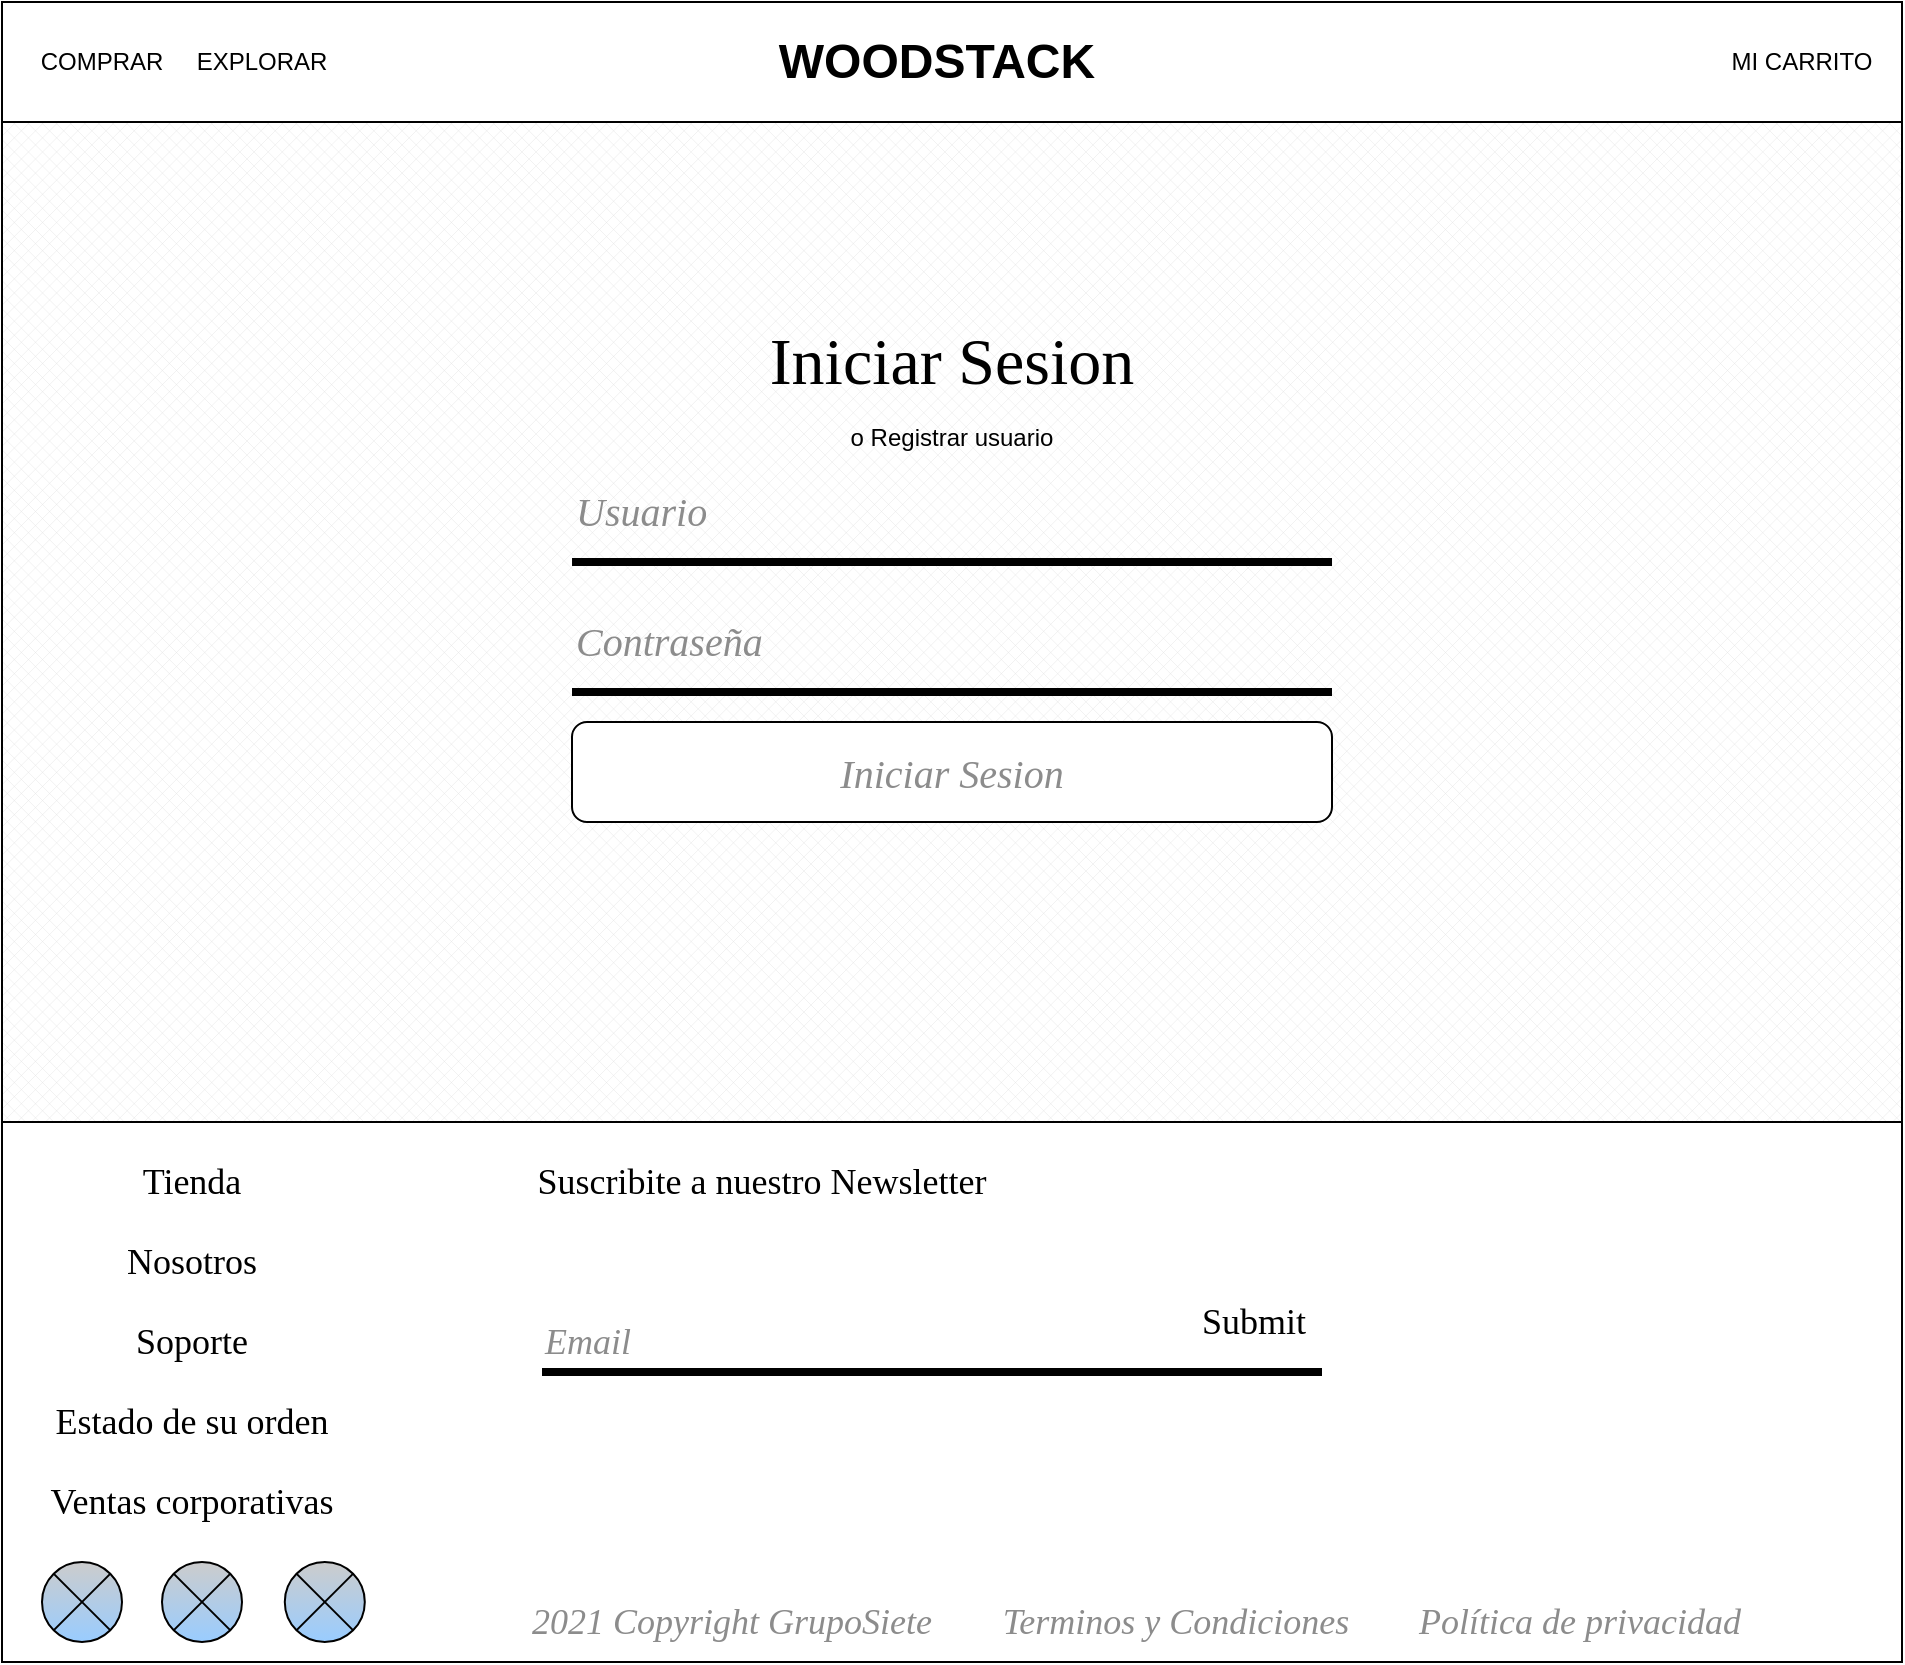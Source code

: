 <mxfile version="15.0.6" type="device"><diagram id="USe4JFsGSa7sNYRFQ6wo" name="Page-1"><mxGraphModel dx="2297" dy="767" grid="1" gridSize="10" guides="1" tooltips="1" connect="1" arrows="1" fold="1" page="1" pageScale="1" pageWidth="850" pageHeight="1100" math="0" shadow="0"><root><mxCell id="0"/><mxCell id="1" parent="0"/><mxCell id="Z_aT51mVQ_p7hwiLcuFR-1" value="" style="rounded=0;whiteSpace=wrap;html=1;" parent="1" vertex="1"><mxGeometry x="-100" width="950" height="60" as="geometry"/></mxCell><mxCell id="Z_aT51mVQ_p7hwiLcuFR-2" value="MI CARRITO&lt;br&gt;" style="text;html=1;strokeColor=none;fillColor=none;align=center;verticalAlign=middle;whiteSpace=wrap;rounded=0;" parent="1" vertex="1"><mxGeometry x="760" y="20" width="80" height="20" as="geometry"/></mxCell><mxCell id="Z_aT51mVQ_p7hwiLcuFR-3" value="&lt;h1&gt;WOODSTACK&lt;/h1&gt;" style="text;html=1;strokeColor=none;fillColor=none;align=center;verticalAlign=middle;whiteSpace=wrap;rounded=0;" parent="1" vertex="1"><mxGeometry x="280" y="15" width="175" height="30" as="geometry"/></mxCell><mxCell id="Z_aT51mVQ_p7hwiLcuFR-4" value="COMPRAR" style="text;html=1;strokeColor=none;fillColor=none;align=center;verticalAlign=middle;whiteSpace=wrap;rounded=0;" parent="1" vertex="1"><mxGeometry x="-90" y="20" width="80" height="20" as="geometry"/></mxCell><mxCell id="Z_aT51mVQ_p7hwiLcuFR-5" value="EXPLORAR" style="text;html=1;strokeColor=none;fillColor=none;align=center;verticalAlign=middle;whiteSpace=wrap;rounded=0;" parent="1" vertex="1"><mxGeometry x="-10" y="20" width="80" height="20" as="geometry"/></mxCell><mxCell id="Z_aT51mVQ_p7hwiLcuFR-12" value="" style="verticalLabelPosition=bottom;verticalAlign=top;html=1;shape=mxgraph.basic.patternFillRect;fillStyle=diagGrid;step=5;fillStrokeWidth=0.2;fillStrokeColor=#dddddd;" parent="1" vertex="1"><mxGeometry x="-100" y="60" width="950" height="500" as="geometry"/></mxCell><mxCell id="Z_aT51mVQ_p7hwiLcuFR-13" value="Iniciar Sesion" style="text;strokeColor=none;fillColor=none;html=1;fontSize=33;fontStyle=0;verticalAlign=middle;align=center;fontFamily=Lucida Console;whiteSpace=wrap;" parent="1" vertex="1"><mxGeometry x="185.01" y="160" width="380" height="40" as="geometry"/></mxCell><UserObject label="o Registrar usuario" placeholders="1" name="Variable" id="Z_aT51mVQ_p7hwiLcuFR-14"><mxCell style="text;html=1;strokeColor=none;fillColor=none;align=center;verticalAlign=middle;whiteSpace=wrap;overflow=hidden;" parent="1" vertex="1"><mxGeometry x="185.01" y="200" width="380" height="35" as="geometry"/></mxCell></UserObject><mxCell id="Z_aT51mVQ_p7hwiLcuFR-68" value="" style="rounded=0;whiteSpace=wrap;html=1;" parent="1" vertex="1"><mxGeometry x="-100" y="560" width="950" height="270" as="geometry"/></mxCell><mxCell id="Z_aT51mVQ_p7hwiLcuFR-69" value="Tienda" style="text;html=1;strokeColor=none;fillColor=none;align=center;verticalAlign=middle;whiteSpace=wrap;rounded=0;fontSize=18;fontFamily=Lucida Console;" parent="1" vertex="1"><mxGeometry x="-100" y="570" width="190" height="40" as="geometry"/></mxCell><mxCell id="Z_aT51mVQ_p7hwiLcuFR-70" value="Nosotros" style="text;html=1;strokeColor=none;fillColor=none;align=center;verticalAlign=middle;whiteSpace=wrap;rounded=0;fontSize=18;fontFamily=Lucida Console;" parent="1" vertex="1"><mxGeometry x="-100" y="610" width="190" height="40" as="geometry"/></mxCell><mxCell id="Z_aT51mVQ_p7hwiLcuFR-71" value="Soporte" style="text;html=1;strokeColor=none;fillColor=none;align=center;verticalAlign=middle;whiteSpace=wrap;rounded=0;fontSize=18;fontFamily=Lucida Console;" parent="1" vertex="1"><mxGeometry x="-100" y="650" width="190" height="40" as="geometry"/></mxCell><mxCell id="Z_aT51mVQ_p7hwiLcuFR-72" value="Estado de su orden" style="text;html=1;strokeColor=none;fillColor=none;align=center;verticalAlign=middle;whiteSpace=wrap;rounded=0;fontSize=18;fontFamily=Lucida Console;" parent="1" vertex="1"><mxGeometry x="-100" y="690" width="190" height="40" as="geometry"/></mxCell><mxCell id="Z_aT51mVQ_p7hwiLcuFR-73" value="Ventas corporativas" style="text;html=1;strokeColor=none;fillColor=none;align=center;verticalAlign=middle;whiteSpace=wrap;rounded=0;fontSize=18;fontFamily=Lucida Console;" parent="1" vertex="1"><mxGeometry x="-100" y="730" width="190" height="40" as="geometry"/></mxCell><mxCell id="Z_aT51mVQ_p7hwiLcuFR-74" value="" style="shape=sumEllipse;perimeter=ellipsePerimeter;whiteSpace=wrap;html=1;backgroundOutline=1;shadow=0;fontFamily=Lucida Console;fontSize=18;fontColor=#8A8A8A;fillColor=#CCCCCC;gradientColor=#99CCFF;align=left;" parent="1" vertex="1"><mxGeometry x="-80" y="780" width="40" height="40" as="geometry"/></mxCell><mxCell id="Z_aT51mVQ_p7hwiLcuFR-75" value="" style="shape=sumEllipse;perimeter=ellipsePerimeter;whiteSpace=wrap;html=1;backgroundOutline=1;shadow=0;fontFamily=Lucida Console;fontSize=18;fontColor=#8A8A8A;fillColor=#CCCCCC;gradientColor=#99CCFF;align=left;" parent="1" vertex="1"><mxGeometry x="-20" y="780" width="40" height="40" as="geometry"/></mxCell><mxCell id="Z_aT51mVQ_p7hwiLcuFR-76" value="" style="shape=sumEllipse;perimeter=ellipsePerimeter;whiteSpace=wrap;html=1;backgroundOutline=1;shadow=0;fontFamily=Lucida Console;fontSize=18;fontColor=#8A8A8A;fillColor=#CCCCCC;gradientColor=#99CCFF;align=left;" parent="1" vertex="1"><mxGeometry x="41.4" y="780" width="40" height="40" as="geometry"/></mxCell><mxCell id="Z_aT51mVQ_p7hwiLcuFR-77" value="Suscribite a nuestro Newsletter" style="text;html=1;strokeColor=none;fillColor=none;align=center;verticalAlign=middle;whiteSpace=wrap;rounded=0;fontSize=18;fontFamily=Lucida Console;" parent="1" vertex="1"><mxGeometry x="150" y="570" width="260" height="40" as="geometry"/></mxCell><mxCell id="Z_aT51mVQ_p7hwiLcuFR-79" value="" style="line;strokeWidth=4;html=1;perimeter=backbonePerimeter;points=[];outlineConnect=0;shadow=0;fontFamily=Lucida Console;fontSize=18;fontColor=#8A8A8A;fillColor=#CCCCCC;gradientColor=#99CCFF;align=left;" parent="1" vertex="1"><mxGeometry x="170" y="680" width="390" height="10" as="geometry"/></mxCell><mxCell id="Z_aT51mVQ_p7hwiLcuFR-81" value="Submit" style="text;html=1;strokeColor=none;fillColor=none;align=center;verticalAlign=middle;whiteSpace=wrap;rounded=0;fontSize=18;fontFamily=Lucida Console;" parent="1" vertex="1"><mxGeometry x="490.62" y="640" width="70" height="40" as="geometry"/></mxCell><mxCell id="Z_aT51mVQ_p7hwiLcuFR-82" value="&lt;i&gt;&lt;font color=&quot;#8c8c8c&quot;&gt;Email&lt;/font&gt;&lt;/i&gt;" style="text;html=1;strokeColor=none;fillColor=none;align=center;verticalAlign=middle;whiteSpace=wrap;rounded=0;fontSize=18;fontFamily=Lucida Console;" parent="1" vertex="1"><mxGeometry x="165" y="660" width="55.63" height="20" as="geometry"/></mxCell><mxCell id="Z_aT51mVQ_p7hwiLcuFR-86" value="&lt;i&gt;&lt;font color=&quot;#8c8c8c&quot;&gt;2021 Copyright GrupoSiete&lt;/font&gt;&lt;/i&gt;" style="text;html=1;strokeColor=none;fillColor=none;align=center;verticalAlign=middle;whiteSpace=wrap;rounded=0;fontSize=18;fontFamily=Lucida Console;" parent="1" vertex="1"><mxGeometry x="150" y="800" width="230" height="20" as="geometry"/></mxCell><mxCell id="Z_aT51mVQ_p7hwiLcuFR-87" value="&lt;i&gt;&lt;font color=&quot;#8c8c8c&quot;&gt;Terminos y Condiciones&lt;br&gt;&lt;/font&gt;&lt;/i&gt;" style="text;html=1;strokeColor=none;fillColor=none;align=center;verticalAlign=middle;whiteSpace=wrap;rounded=0;fontSize=18;fontFamily=Lucida Console;" parent="1" vertex="1"><mxGeometry x="392.18" y="800" width="190" height="20" as="geometry"/></mxCell><mxCell id="Z_aT51mVQ_p7hwiLcuFR-88" value="&lt;i&gt;&lt;font color=&quot;#8c8c8c&quot;&gt;Política de privacidad&lt;br&gt;&lt;/font&gt;&lt;/i&gt;" style="text;html=1;strokeColor=none;fillColor=none;align=center;verticalAlign=middle;whiteSpace=wrap;rounded=0;fontSize=18;fontFamily=Lucida Console;" parent="1" vertex="1"><mxGeometry x="594.37" y="800" width="190" height="20" as="geometry"/></mxCell><mxCell id="aFTJXHui62RTthgUuXH7-2" value="" style="line;strokeWidth=4;html=1;perimeter=backbonePerimeter;points=[];outlineConnect=0;shadow=0;fontFamily=Lucida Console;fontSize=18;fontColor=#8A8A8A;fillColor=#CCCCCC;gradientColor=#99CCFF;align=left;" vertex="1" parent="1"><mxGeometry x="185.01" y="275" width="380" height="10" as="geometry"/></mxCell><mxCell id="aFTJXHui62RTthgUuXH7-4" value="&lt;i&gt;&lt;font color=&quot;#8c8c8c&quot; style=&quot;font-size: 20px&quot;&gt;Usuario&lt;/font&gt;&lt;/i&gt;" style="text;html=1;strokeColor=none;fillColor=none;align=left;verticalAlign=middle;whiteSpace=wrap;rounded=0;fontSize=18;fontFamily=Lucida Console;" vertex="1" parent="1"><mxGeometry x="185" y="235" width="380" height="40" as="geometry"/></mxCell><mxCell id="aFTJXHui62RTthgUuXH7-5" value="" style="line;strokeWidth=4;html=1;perimeter=backbonePerimeter;points=[];outlineConnect=0;shadow=0;fontFamily=Lucida Console;fontSize=18;fontColor=#8A8A8A;fillColor=#CCCCCC;gradientColor=#99CCFF;align=left;" vertex="1" parent="1"><mxGeometry x="185" y="340" width="380" height="10" as="geometry"/></mxCell><mxCell id="aFTJXHui62RTthgUuXH7-6" value="&lt;i&gt;&lt;font color=&quot;#8c8c8c&quot; style=&quot;font-size: 20px&quot;&gt;Contraseña&lt;/font&gt;&lt;/i&gt;" style="text;html=1;strokeColor=none;fillColor=none;align=left;verticalAlign=middle;whiteSpace=wrap;rounded=0;fontSize=18;fontFamily=Lucida Console;" vertex="1" parent="1"><mxGeometry x="185" y="300" width="380" height="40" as="geometry"/></mxCell><mxCell id="aFTJXHui62RTthgUuXH7-8" value="" style="rounded=1;whiteSpace=wrap;html=1;" vertex="1" parent="1"><mxGeometry x="185" y="360" width="380" height="50" as="geometry"/></mxCell><mxCell id="aFTJXHui62RTthgUuXH7-9" value="&lt;i&gt;&lt;font color=&quot;#8c8c8c&quot; style=&quot;font-size: 20px&quot;&gt;Iniciar Sesion&lt;/font&gt;&lt;/i&gt;" style="text;html=1;strokeColor=none;fillColor=none;align=center;verticalAlign=middle;whiteSpace=wrap;rounded=0;fontSize=18;fontFamily=Lucida Console;" vertex="1" parent="1"><mxGeometry x="185" y="366" width="380" height="40" as="geometry"/></mxCell></root></mxGraphModel></diagram></mxfile>
